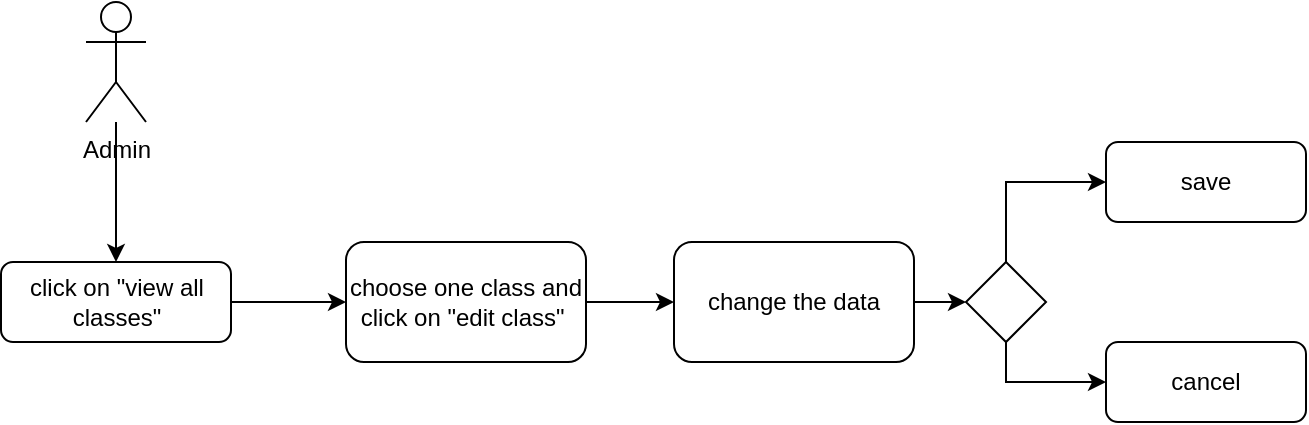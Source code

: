 <mxfile version="13.10.6" type="device"><diagram id="0UVQQSrqgikrCZOj43vd" name="Page-1"><mxGraphModel dx="1422" dy="762" grid="1" gridSize="10" guides="1" tooltips="1" connect="1" arrows="1" fold="1" page="1" pageScale="1" pageWidth="827" pageHeight="1169" math="0" shadow="0"><root><mxCell id="0"/><mxCell id="1" parent="0"/><mxCell id="JhZR8KeDlKOaUOm_ZK60-5" style="edgeStyle=orthogonalEdgeStyle;rounded=0;orthogonalLoop=1;jettySize=auto;html=1;entryX=0.5;entryY=0;entryDx=0;entryDy=0;" edge="1" parent="1" source="JhZR8KeDlKOaUOm_ZK60-1" target="JhZR8KeDlKOaUOm_ZK60-2"><mxGeometry relative="1" as="geometry"/></mxCell><mxCell id="JhZR8KeDlKOaUOm_ZK60-1" value="Admin" style="shape=umlActor;verticalLabelPosition=bottom;verticalAlign=top;html=1;outlineConnect=0;" vertex="1" parent="1"><mxGeometry x="120" y="90" width="30" height="60" as="geometry"/></mxCell><mxCell id="JhZR8KeDlKOaUOm_ZK60-6" style="edgeStyle=orthogonalEdgeStyle;rounded=0;orthogonalLoop=1;jettySize=auto;html=1;exitX=1;exitY=0.5;exitDx=0;exitDy=0;entryX=0;entryY=0.5;entryDx=0;entryDy=0;" edge="1" parent="1" source="JhZR8KeDlKOaUOm_ZK60-2" target="JhZR8KeDlKOaUOm_ZK60-3"><mxGeometry relative="1" as="geometry"/></mxCell><mxCell id="JhZR8KeDlKOaUOm_ZK60-2" value="click on &quot;view all classes&quot;" style="rounded=1;whiteSpace=wrap;html=1;" vertex="1" parent="1"><mxGeometry x="77.5" y="220" width="115" height="40" as="geometry"/></mxCell><mxCell id="JhZR8KeDlKOaUOm_ZK60-7" value="" style="edgeStyle=orthogonalEdgeStyle;rounded=0;orthogonalLoop=1;jettySize=auto;html=1;" edge="1" parent="1" source="JhZR8KeDlKOaUOm_ZK60-3" target="JhZR8KeDlKOaUOm_ZK60-4"><mxGeometry relative="1" as="geometry"/></mxCell><mxCell id="JhZR8KeDlKOaUOm_ZK60-3" value="choose one class and click on &quot;edit class&quot;&amp;nbsp;" style="rounded=1;whiteSpace=wrap;html=1;" vertex="1" parent="1"><mxGeometry x="250" y="210" width="120" height="60" as="geometry"/></mxCell><mxCell id="JhZR8KeDlKOaUOm_ZK60-13" style="edgeStyle=orthogonalEdgeStyle;rounded=0;orthogonalLoop=1;jettySize=auto;html=1;exitX=1;exitY=0.5;exitDx=0;exitDy=0;entryX=0;entryY=0.5;entryDx=0;entryDy=0;" edge="1" parent="1" source="JhZR8KeDlKOaUOm_ZK60-4" target="JhZR8KeDlKOaUOm_ZK60-8"><mxGeometry relative="1" as="geometry"/></mxCell><mxCell id="JhZR8KeDlKOaUOm_ZK60-4" value="change the data" style="rounded=1;whiteSpace=wrap;html=1;" vertex="1" parent="1"><mxGeometry x="414" y="210" width="120" height="60" as="geometry"/></mxCell><mxCell id="JhZR8KeDlKOaUOm_ZK60-11" style="edgeStyle=orthogonalEdgeStyle;rounded=0;orthogonalLoop=1;jettySize=auto;html=1;exitX=0.5;exitY=1;exitDx=0;exitDy=0;entryX=0;entryY=0.5;entryDx=0;entryDy=0;" edge="1" parent="1" source="JhZR8KeDlKOaUOm_ZK60-8" target="JhZR8KeDlKOaUOm_ZK60-9"><mxGeometry relative="1" as="geometry"/></mxCell><mxCell id="JhZR8KeDlKOaUOm_ZK60-12" style="edgeStyle=orthogonalEdgeStyle;rounded=0;orthogonalLoop=1;jettySize=auto;html=1;exitX=0.5;exitY=0;exitDx=0;exitDy=0;entryX=0;entryY=0.5;entryDx=0;entryDy=0;" edge="1" parent="1" source="JhZR8KeDlKOaUOm_ZK60-8" target="JhZR8KeDlKOaUOm_ZK60-10"><mxGeometry relative="1" as="geometry"/></mxCell><mxCell id="JhZR8KeDlKOaUOm_ZK60-8" value="" style="rhombus;whiteSpace=wrap;html=1;" vertex="1" parent="1"><mxGeometry x="560" y="220" width="40" height="40" as="geometry"/></mxCell><mxCell id="JhZR8KeDlKOaUOm_ZK60-9" value="cancel" style="rounded=1;whiteSpace=wrap;html=1;" vertex="1" parent="1"><mxGeometry x="630" y="260" width="100" height="40" as="geometry"/></mxCell><mxCell id="JhZR8KeDlKOaUOm_ZK60-10" value="save" style="rounded=1;whiteSpace=wrap;html=1;" vertex="1" parent="1"><mxGeometry x="630" y="160" width="100" height="40" as="geometry"/></mxCell></root></mxGraphModel></diagram></mxfile>